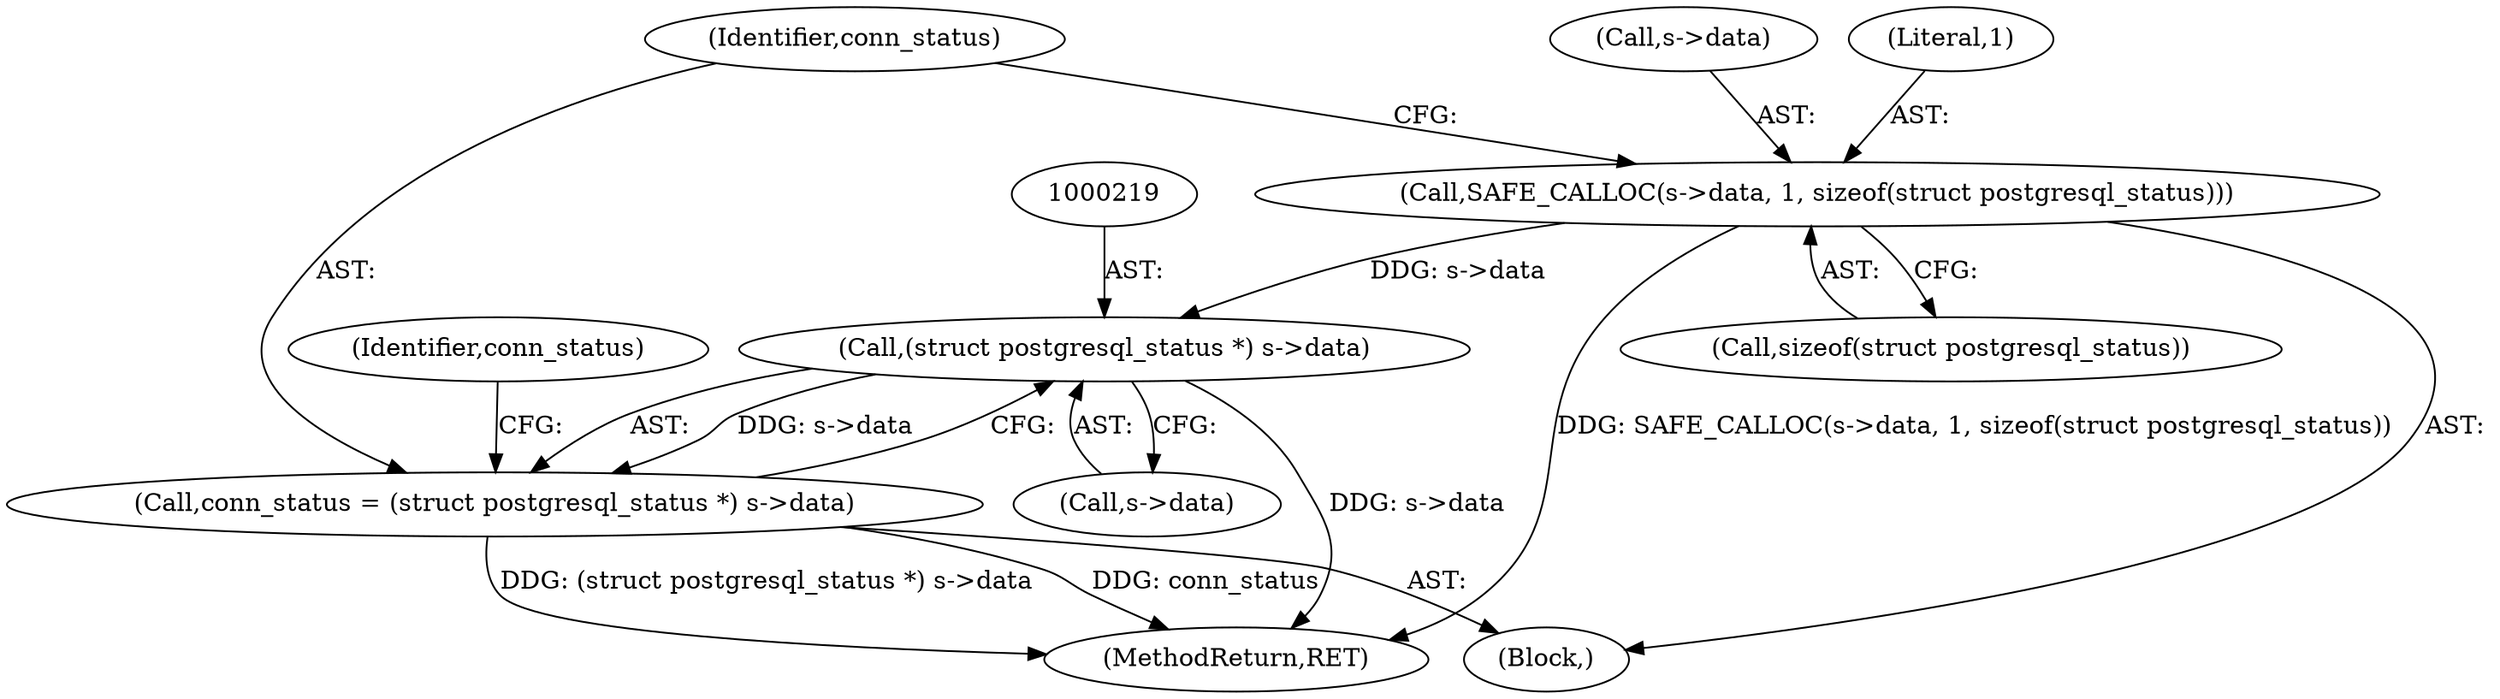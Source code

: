 digraph "0_ettercap_e3abe7d7585ecc420a7cab73313216613aadad5a@pointer" {
"1000218" [label="(Call,(struct postgresql_status *) s->data)"];
"1000209" [label="(Call,SAFE_CALLOC(s->data, 1, sizeof(struct postgresql_status)))"];
"1000216" [label="(Call,conn_status = (struct postgresql_status *) s->data)"];
"1000209" [label="(Call,SAFE_CALLOC(s->data, 1, sizeof(struct postgresql_status)))"];
"1000213" [label="(Literal,1)"];
"1000225" [label="(Identifier,conn_status)"];
"1000216" [label="(Call,conn_status = (struct postgresql_status *) s->data)"];
"1000202" [label="(Block,)"];
"1000592" [label="(MethodReturn,RET)"];
"1000220" [label="(Call,s->data)"];
"1000214" [label="(Call,sizeof(struct postgresql_status))"];
"1000217" [label="(Identifier,conn_status)"];
"1000218" [label="(Call,(struct postgresql_status *) s->data)"];
"1000210" [label="(Call,s->data)"];
"1000218" -> "1000216"  [label="AST: "];
"1000218" -> "1000220"  [label="CFG: "];
"1000219" -> "1000218"  [label="AST: "];
"1000220" -> "1000218"  [label="AST: "];
"1000216" -> "1000218"  [label="CFG: "];
"1000218" -> "1000592"  [label="DDG: s->data"];
"1000218" -> "1000216"  [label="DDG: s->data"];
"1000209" -> "1000218"  [label="DDG: s->data"];
"1000209" -> "1000202"  [label="AST: "];
"1000209" -> "1000214"  [label="CFG: "];
"1000210" -> "1000209"  [label="AST: "];
"1000213" -> "1000209"  [label="AST: "];
"1000214" -> "1000209"  [label="AST: "];
"1000217" -> "1000209"  [label="CFG: "];
"1000209" -> "1000592"  [label="DDG: SAFE_CALLOC(s->data, 1, sizeof(struct postgresql_status))"];
"1000216" -> "1000202"  [label="AST: "];
"1000217" -> "1000216"  [label="AST: "];
"1000225" -> "1000216"  [label="CFG: "];
"1000216" -> "1000592"  [label="DDG: conn_status"];
"1000216" -> "1000592"  [label="DDG: (struct postgresql_status *) s->data"];
}

